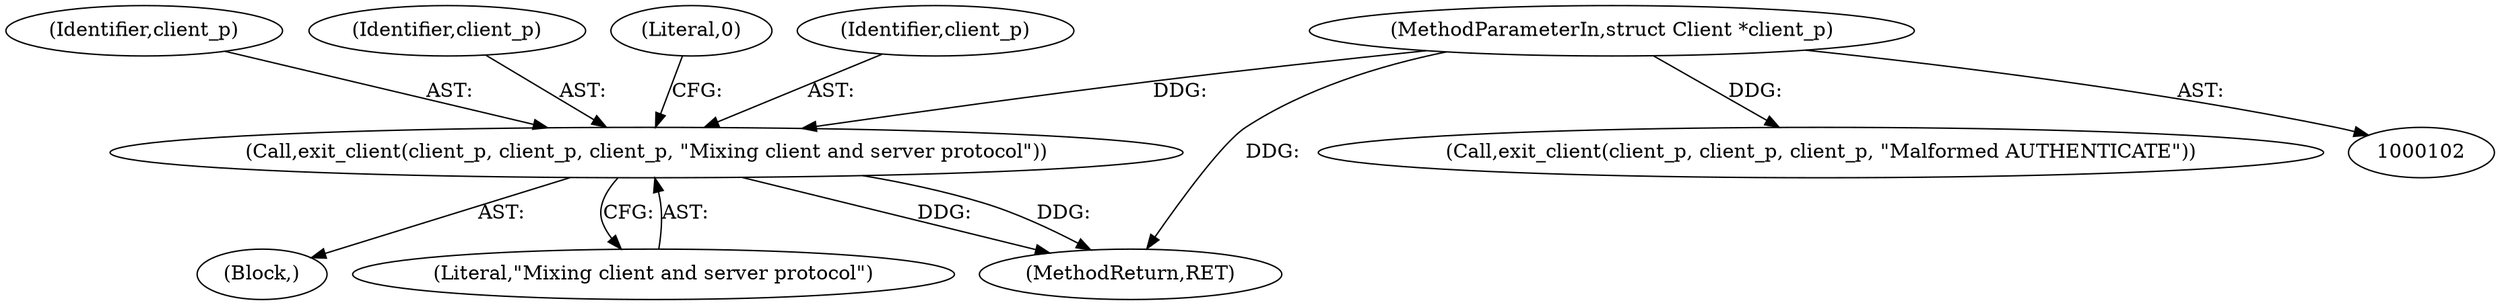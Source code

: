 digraph "0_charybdis_818a3fda944b26d4814132cee14cfda4ea4aa824@pointer" {
"1000131" [label="(Call,exit_client(client_p, client_p, client_p, \"Mixing client and server protocol\"))"];
"1000103" [label="(MethodParameterIn,struct Client *client_p)"];
"1000132" [label="(Identifier,client_p)"];
"1000130" [label="(Block,)"];
"1000134" [label="(Identifier,client_p)"];
"1000137" [label="(Literal,0)"];
"1000135" [label="(Literal,\"Mixing client and server protocol\")"];
"1000396" [label="(MethodReturn,RET)"];
"1000103" [label="(MethodParameterIn,struct Client *client_p)"];
"1000133" [label="(Identifier,client_p)"];
"1000152" [label="(Call,exit_client(client_p, client_p, client_p, \"Malformed AUTHENTICATE\"))"];
"1000131" [label="(Call,exit_client(client_p, client_p, client_p, \"Mixing client and server protocol\"))"];
"1000131" -> "1000130"  [label="AST: "];
"1000131" -> "1000135"  [label="CFG: "];
"1000132" -> "1000131"  [label="AST: "];
"1000133" -> "1000131"  [label="AST: "];
"1000134" -> "1000131"  [label="AST: "];
"1000135" -> "1000131"  [label="AST: "];
"1000137" -> "1000131"  [label="CFG: "];
"1000131" -> "1000396"  [label="DDG: "];
"1000131" -> "1000396"  [label="DDG: "];
"1000103" -> "1000131"  [label="DDG: "];
"1000103" -> "1000102"  [label="AST: "];
"1000103" -> "1000396"  [label="DDG: "];
"1000103" -> "1000152"  [label="DDG: "];
}
